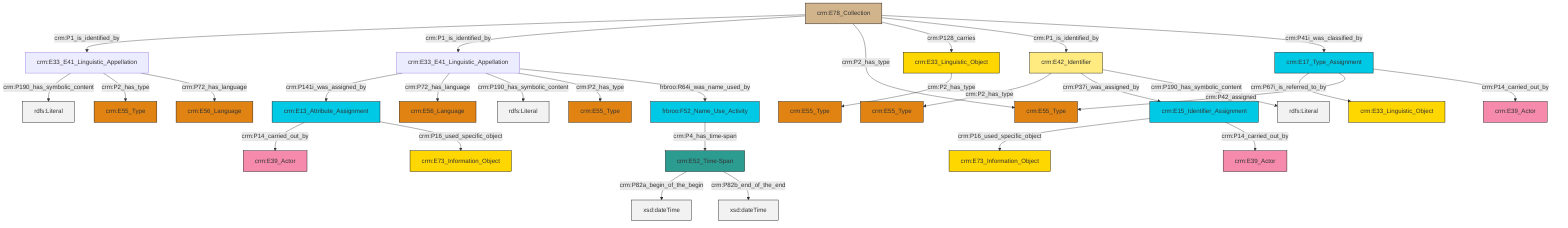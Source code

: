 graph TD
classDef Literal fill:#f2f2f2,stroke:#000000;
classDef CRM_Entity fill:#FFFFFF,stroke:#000000;
classDef Temporal_Entity fill:#00C9E6, stroke:#000000;
classDef Type fill:#E18312, stroke:#000000;
classDef Time-Span fill:#2C9C91, stroke:#000000;
classDef Appellation fill:#FFEB7F, stroke:#000000;
classDef Place fill:#008836, stroke:#000000;
classDef Persistent_Item fill:#B266B2, stroke:#000000;
classDef Conceptual_Object fill:#FFD700, stroke:#000000;
classDef Physical_Thing fill:#D2B48C, stroke:#000000;
classDef Actor fill:#f58aad, stroke:#000000;
classDef PC_Classes fill:#4ce600, stroke:#000000;
classDef Multi fill:#cccccc,stroke:#000000;

0["crm:E17_Type_Assignment"]:::Temporal_Entity -->|crm:P67i_is_referred_to_by| 1["crm:E33_Linguistic_Object"]:::Conceptual_Object
2["crm:E33_E41_Linguistic_Appellation"]:::Default -->|crm:P190_has_symbolic_content| 3[rdfs:Literal]:::Literal
4["crm:E42_Identifier"]:::Appellation -->|crm:P2_has_type| 15["crm:E55_Type"]:::Type
11["crm:E78_Collection"]:::Physical_Thing -->|crm:P1_is_identified_by| 2["crm:E33_E41_Linguistic_Appellation"]:::Default
9["crm:E33_E41_Linguistic_Appellation"]:::Default -->|crm:P141i_was_assigned_by| 19["crm:E13_Attribute_Assignment"]:::Temporal_Entity
2["crm:E33_E41_Linguistic_Appellation"]:::Default -->|crm:P2_has_type| 6["crm:E55_Type"]:::Type
11["crm:E78_Collection"]:::Physical_Thing -->|crm:P1_is_identified_by| 9["crm:E33_E41_Linguistic_Appellation"]:::Default
0["crm:E17_Type_Assignment"]:::Temporal_Entity -->|crm:P42_assigned| 24["crm:E55_Type"]:::Type
25["crm:E15_Identifier_Assignment"]:::Temporal_Entity -->|crm:P16_used_specific_object| 26["crm:E73_Information_Object"]:::Conceptual_Object
31["crm:E52_Time-Span"]:::Time-Span -->|crm:P82a_begin_of_the_begin| 32[xsd:dateTime]:::Literal
4["crm:E42_Identifier"]:::Appellation -->|crm:P37i_was_assigned_by| 25["crm:E15_Identifier_Assignment"]:::Temporal_Entity
31["crm:E52_Time-Span"]:::Time-Span -->|crm:P82b_end_of_the_end| 36[xsd:dateTime]:::Literal
4["crm:E42_Identifier"]:::Appellation -->|crm:P190_has_symbolic_content| 37[rdfs:Literal]:::Literal
33["crm:E33_Linguistic_Object"]:::Conceptual_Object -->|crm:P2_has_type| 38["crm:E55_Type"]:::Type
11["crm:E78_Collection"]:::Physical_Thing -->|crm:P2_has_type| 24["crm:E55_Type"]:::Type
9["crm:E33_E41_Linguistic_Appellation"]:::Default -->|crm:P72_has_language| 17["crm:E56_Language"]:::Type
11["crm:E78_Collection"]:::Physical_Thing -->|crm:P128_carries| 33["crm:E33_Linguistic_Object"]:::Conceptual_Object
9["crm:E33_E41_Linguistic_Appellation"]:::Default -->|crm:P190_has_symbolic_content| 39[rdfs:Literal]:::Literal
2["crm:E33_E41_Linguistic_Appellation"]:::Default -->|crm:P72_has_language| 27["crm:E56_Language"]:::Type
19["crm:E13_Attribute_Assignment"]:::Temporal_Entity -->|crm:P14_carried_out_by| 29["crm:E39_Actor"]:::Actor
19["crm:E13_Attribute_Assignment"]:::Temporal_Entity -->|crm:P16_used_specific_object| 40["crm:E73_Information_Object"]:::Conceptual_Object
22["frbroo:F52_Name_Use_Activity"]:::Temporal_Entity -->|crm:P4_has_time-span| 31["crm:E52_Time-Span"]:::Time-Span
0["crm:E17_Type_Assignment"]:::Temporal_Entity -->|crm:P14_carried_out_by| 13["crm:E39_Actor"]:::Actor
11["crm:E78_Collection"]:::Physical_Thing -->|crm:P1_is_identified_by| 4["crm:E42_Identifier"]:::Appellation
9["crm:E33_E41_Linguistic_Appellation"]:::Default -->|crm:P2_has_type| 43["crm:E55_Type"]:::Type
25["crm:E15_Identifier_Assignment"]:::Temporal_Entity -->|crm:P14_carried_out_by| 45["crm:E39_Actor"]:::Actor
11["crm:E78_Collection"]:::Physical_Thing -->|crm:P41i_was_classified_by| 0["crm:E17_Type_Assignment"]:::Temporal_Entity
9["crm:E33_E41_Linguistic_Appellation"]:::Default -->|frbroo:R64i_was_name_used_by| 22["frbroo:F52_Name_Use_Activity"]:::Temporal_Entity